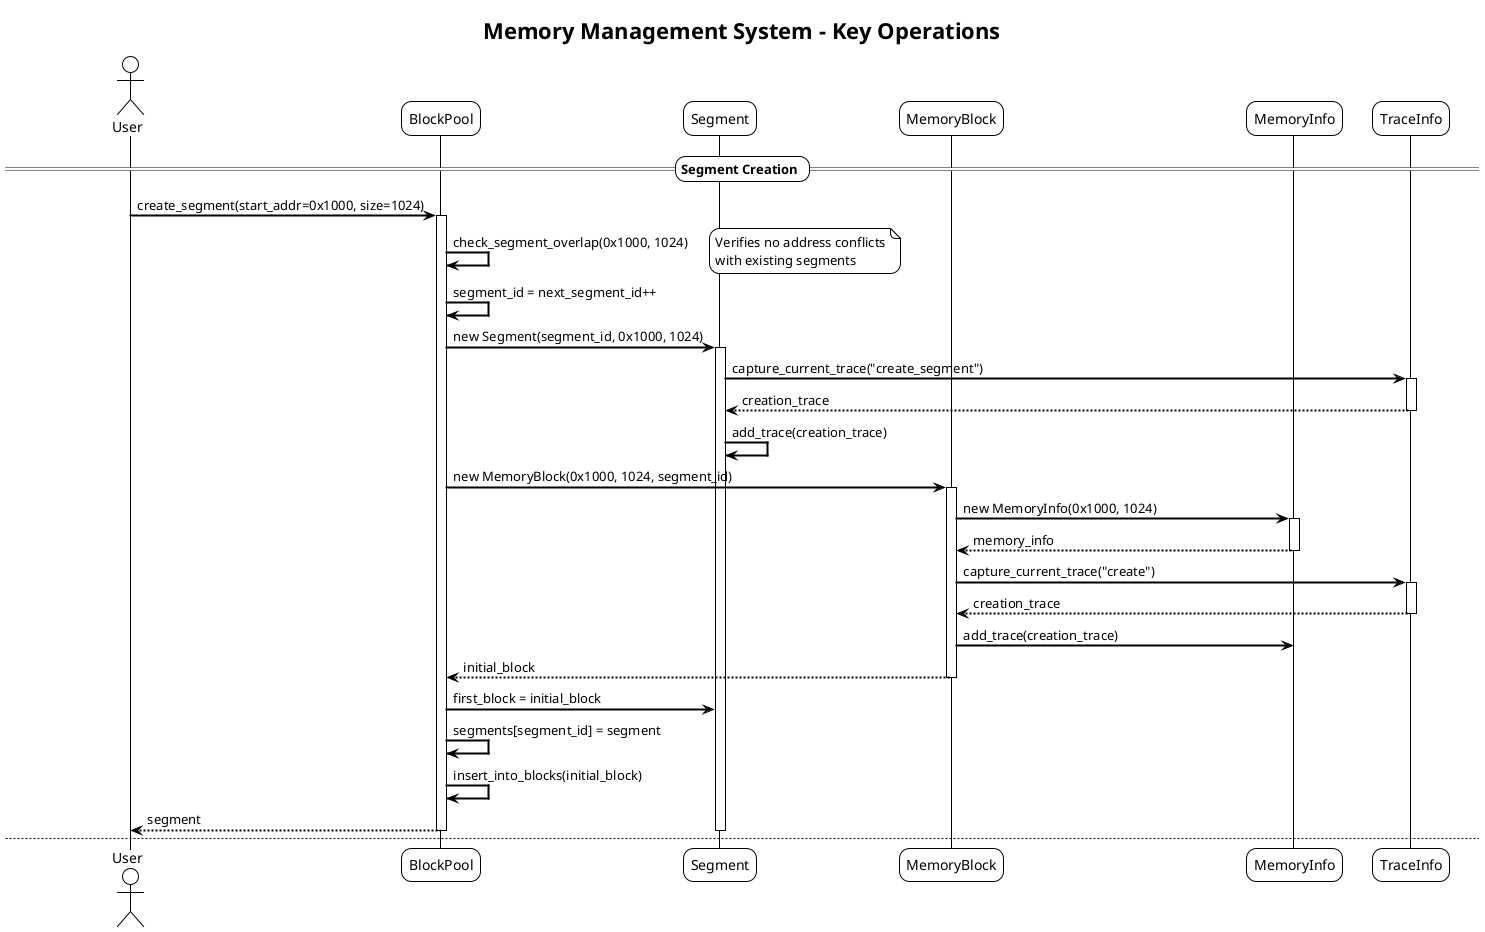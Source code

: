 @startuml Memory Management Sequence Diagrams

!theme plain
skinparam sequenceArrowThickness 2
skinparam roundcorner 20
skinparam maxmessagelength 60

title Memory Management System - Key Operations

' =====================================
' 1. SEGMENT CREATION AND INITIAL BLOCK
' =====================================

== Segment Creation ==

actor User
participant "BlockPool" as BP
participant "Segment" as S
participant "MemoryBlock" as MB
participant "MemoryInfo" as MI
participant "TraceInfo" as TI

User -> BP: create_segment(start_addr=0x1000, size=1024)
activate BP

BP -> BP: check_segment_overlap(0x1000, 1024)
note right: Verifies no address conflicts\nwith existing segments

BP -> BP: segment_id = next_segment_id++
BP -> S: new Segment(segment_id, 0x1000, 1024)
activate S

S -> TI: capture_current_trace("create_segment")
activate TI
TI --> S: creation_trace
deactivate TI

S -> S: add_trace(creation_trace)

BP -> MB: new MemoryBlock(0x1000, 1024, segment_id)
activate MB

MB -> MI: new MemoryInfo(0x1000, 1024)
activate MI
MI --> MB: memory_info
deactivate MI

MB -> TI: capture_current_trace("create")
activate TI
TI --> MB: creation_trace
deactivate TI

MB -> MI: add_trace(creation_trace)
MB --> BP: initial_block
deactivate MB

BP -> S: first_block = initial_block
BP -> BP: segments[segment_id] = segment
BP -> BP: insert_into_blocks(initial_block)

BP --> User: segment
deactivate S
deactivate BP

newpage

' =====================================
' 2. BLOCK SPLITTING (SPLICE) OPERATION
' =====================================

== Block Splitting (Splice) ==

User -> MB: splice(256)
note right: Split 1024-byte block\ninto 256-byte + 768-byte
activate MB

MB -> MB: validate not allocated
MB -> MB: validate size <= current_size

' Create new block for the split portion
MB -> MB: new_block = MemoryBlock(addr=0x1000, size=256)
activate MB #lightblue

MB -> MI: new MemoryInfo(0x1000, 256)
activate MI
MI --> MB: new_memory_info
deactivate MI

MB -> TI: capture_current_trace("create")
activate TI
TI --> MB: creation_trace
deactivate TI

MB -> MI: add_trace(creation_trace)

' Update current block
MB -> MB: self.size -= 256 (now 768)
MB -> MB: self.addr += 256 (now 0x1100)

' Link the blocks
MB -> MB: insert_before(new_block)
note right: Creates linked list:\nnew_block <-> self

' Update segment's first_block reference if needed
MB -> BP: pool.get_segment(segment_id)
activate BP
BP --> MB: segment
deactivate BP

alt if self was segment.first_block
    MB -> S: first_block = new_block
    activate S
    S --> MB: updated
    deactivate S
end

' Capture split trace for both blocks
MB -> TI: capture_current_trace("split", additional_info)
activate TI
TI --> MB: split_trace
deactivate TI

MB -> MI: add_trace(split_trace) [on both blocks]

MB --> User: new_block (256 bytes at 0x1000)
deactivate MB #lightblue
deactivate MB

note over User: User now has:\n- new_block: 256 bytes at 0x1000\n- original_block: 768 bytes at 0x1100

newpage

' =====================================
' 3. BLOCK ALLOCATION
' =====================================

== Block Allocation ==

User -> MB: request_alloc()
activate MB

MB -> MI: action = "alloc"
MB -> MI: allocated = true
MB -> MI: alloc_time_ns = current_time

MB -> TI: capture_current_trace("alloc")
activate TI
TI --> MB: alloc_trace
deactivate TI

MB -> MI: add_trace(alloc_trace)

' Remove from pool's free blocks
MB -> BP: pool.blocks.remove(self)
activate BP
BP --> MB: removed
deactivate BP

MB --> User: allocated block
deactivate MB

newpage

' =====================================
' 4. BLOCK COALESCING OPERATION
' =====================================

== Block Coalescing ==

User -> MB: coalesce()
note right: Merge adjacent free blocks\nto reduce fragmentation
activate MB

MB -> MB: validate not allocated

' Find adjacent blocks in same segment
MB -> MB: check prev block
alt if prev exists AND prev.not_allocated AND same_segment
    MB -> MB: blocks_to_merge.add(prev)
end

MB -> MB: check next block
alt if next exists AND next.not_allocated AND same_segment
    MB -> MB: blocks_to_merge.add(next)
end

alt if only one block (no coalescing possible)
    MB -> BP: ensure block in pool
    activate BP
    BP -> BP: blocks.add(self)
    BP --> MB: added
    deactivate BP
    MB --> User: self (unchanged)
else multiple blocks to merge

    ' Remove all blocks from pool first
    loop for each block in blocks_to_merge
        MB -> BP: pool.blocks.remove(block)
        activate BP
        BP --> MB: removed
        deactivate BP
    end

    ' Coalesce with next block
    opt if next block exists
        MB -> MB: self.size += next.size
        MB -> MB: next.remove() [from linked list]
    end

    ' Coalesce with prev block
    opt if prev block exists
        MB -> MB: self.size += prev.size
        MB -> MB: self.addr = prev.addr
        MB -> MB: prev.remove() [from linked list]

        ' Update segment first_block if needed
        alt if prev was segment.first_block
            MB -> S: first_block = self
            activate S
            S --> MB: updated
            deactivate S
        end
    end

    ' Capture coalesce trace
    MB -> TI: capture_current_trace("coalesce", additional_info)
    activate TI
    TI --> MB: coalesce_trace
    deactivate TI

    MB -> MI: add_trace(coalesce_trace)

    ' Reset state and add back to pool
    MB -> MI: allocated = false, action = "free"
    MB -> BP: pool.insert_into_blocks(self)
    activate BP
    BP -> BP: blocks.add(self)
    BP --> MB: added
    deactivate BP

    MB --> User: coalesced_block (larger size)
end

deactivate MB

newpage

' =====================================
' 5. BLOCK FREE AND COALESCE CYCLE
' =====================================

== Free and Automatic Coalesce ==

User -> MB: free_block()
activate MB

MB -> MI: action = "free_completed"
MB -> MI: allocated = false
MB -> MI: free_completed_time_ns = current_time

MB -> TI: capture_current_trace("free_immediate")
activate TI
TI --> MB: free_trace
deactivate TI

MB -> MI: add_trace(free_trace)

' Typically followed by coalescing
User -> MB: coalesce()
note right: Automatically merge with\nadjacent free blocks

activate MB
ref over MB, BP, S, MI, TI: See "Block Coalescing" sequence above
MB --> User: coalesced_block
deactivate MB

deactivate MB

newpage

' =====================================
' 6. SEGMENT ANALYSIS AND CLEANUP
' =====================================

== Segment Analysis ==

User -> BP: get_memory_summary()
activate BP

loop for each segment in segments
    BP -> S: get_allocated_bytes()
    activate S

    loop for each block in segment
        S -> MB: is_allocated()
        activate MB
        MB -> MI: check allocated state
        activate MI
        MI --> MB: is_allocated
        deactivate MI
        MB --> S: allocation status
        deactivate MB
    end

    S --> BP: allocated_bytes
    deactivate S

    BP -> S: get_fragmentation_ratio()
    activate S
    S -> S: calculate 1.0 - (1.0 / block_count)
    S --> BP: fragmentation_ratio
    deactivate S
end

BP -> BP: calculate overall statistics
BP --> User: memory_summary
deactivate BP

== Segment Removal ==

User -> BP: remove_segment(segment_id, force=True)
activate BP

BP -> BP: segment = get_segment(segment_id)
BP -> S: get_blocks()
activate S

loop for each block in segment
    S -> MB: get block
    activate MB
    MB --> S: block
    deactivate MB
end

S --> BP: blocks_to_remove
deactivate S

loop for each block in blocks_to_remove
    BP -> BP: blocks.remove(block)
    BP -> MB: remove() [from linked list]
    activate MB
    MB -> MB: unlink from neighbors
    MB --> BP: removed
    deactivate MB
end

BP -> BP: del segments[segment_id]
BP --> User: success
deactivate BP

@enduml
